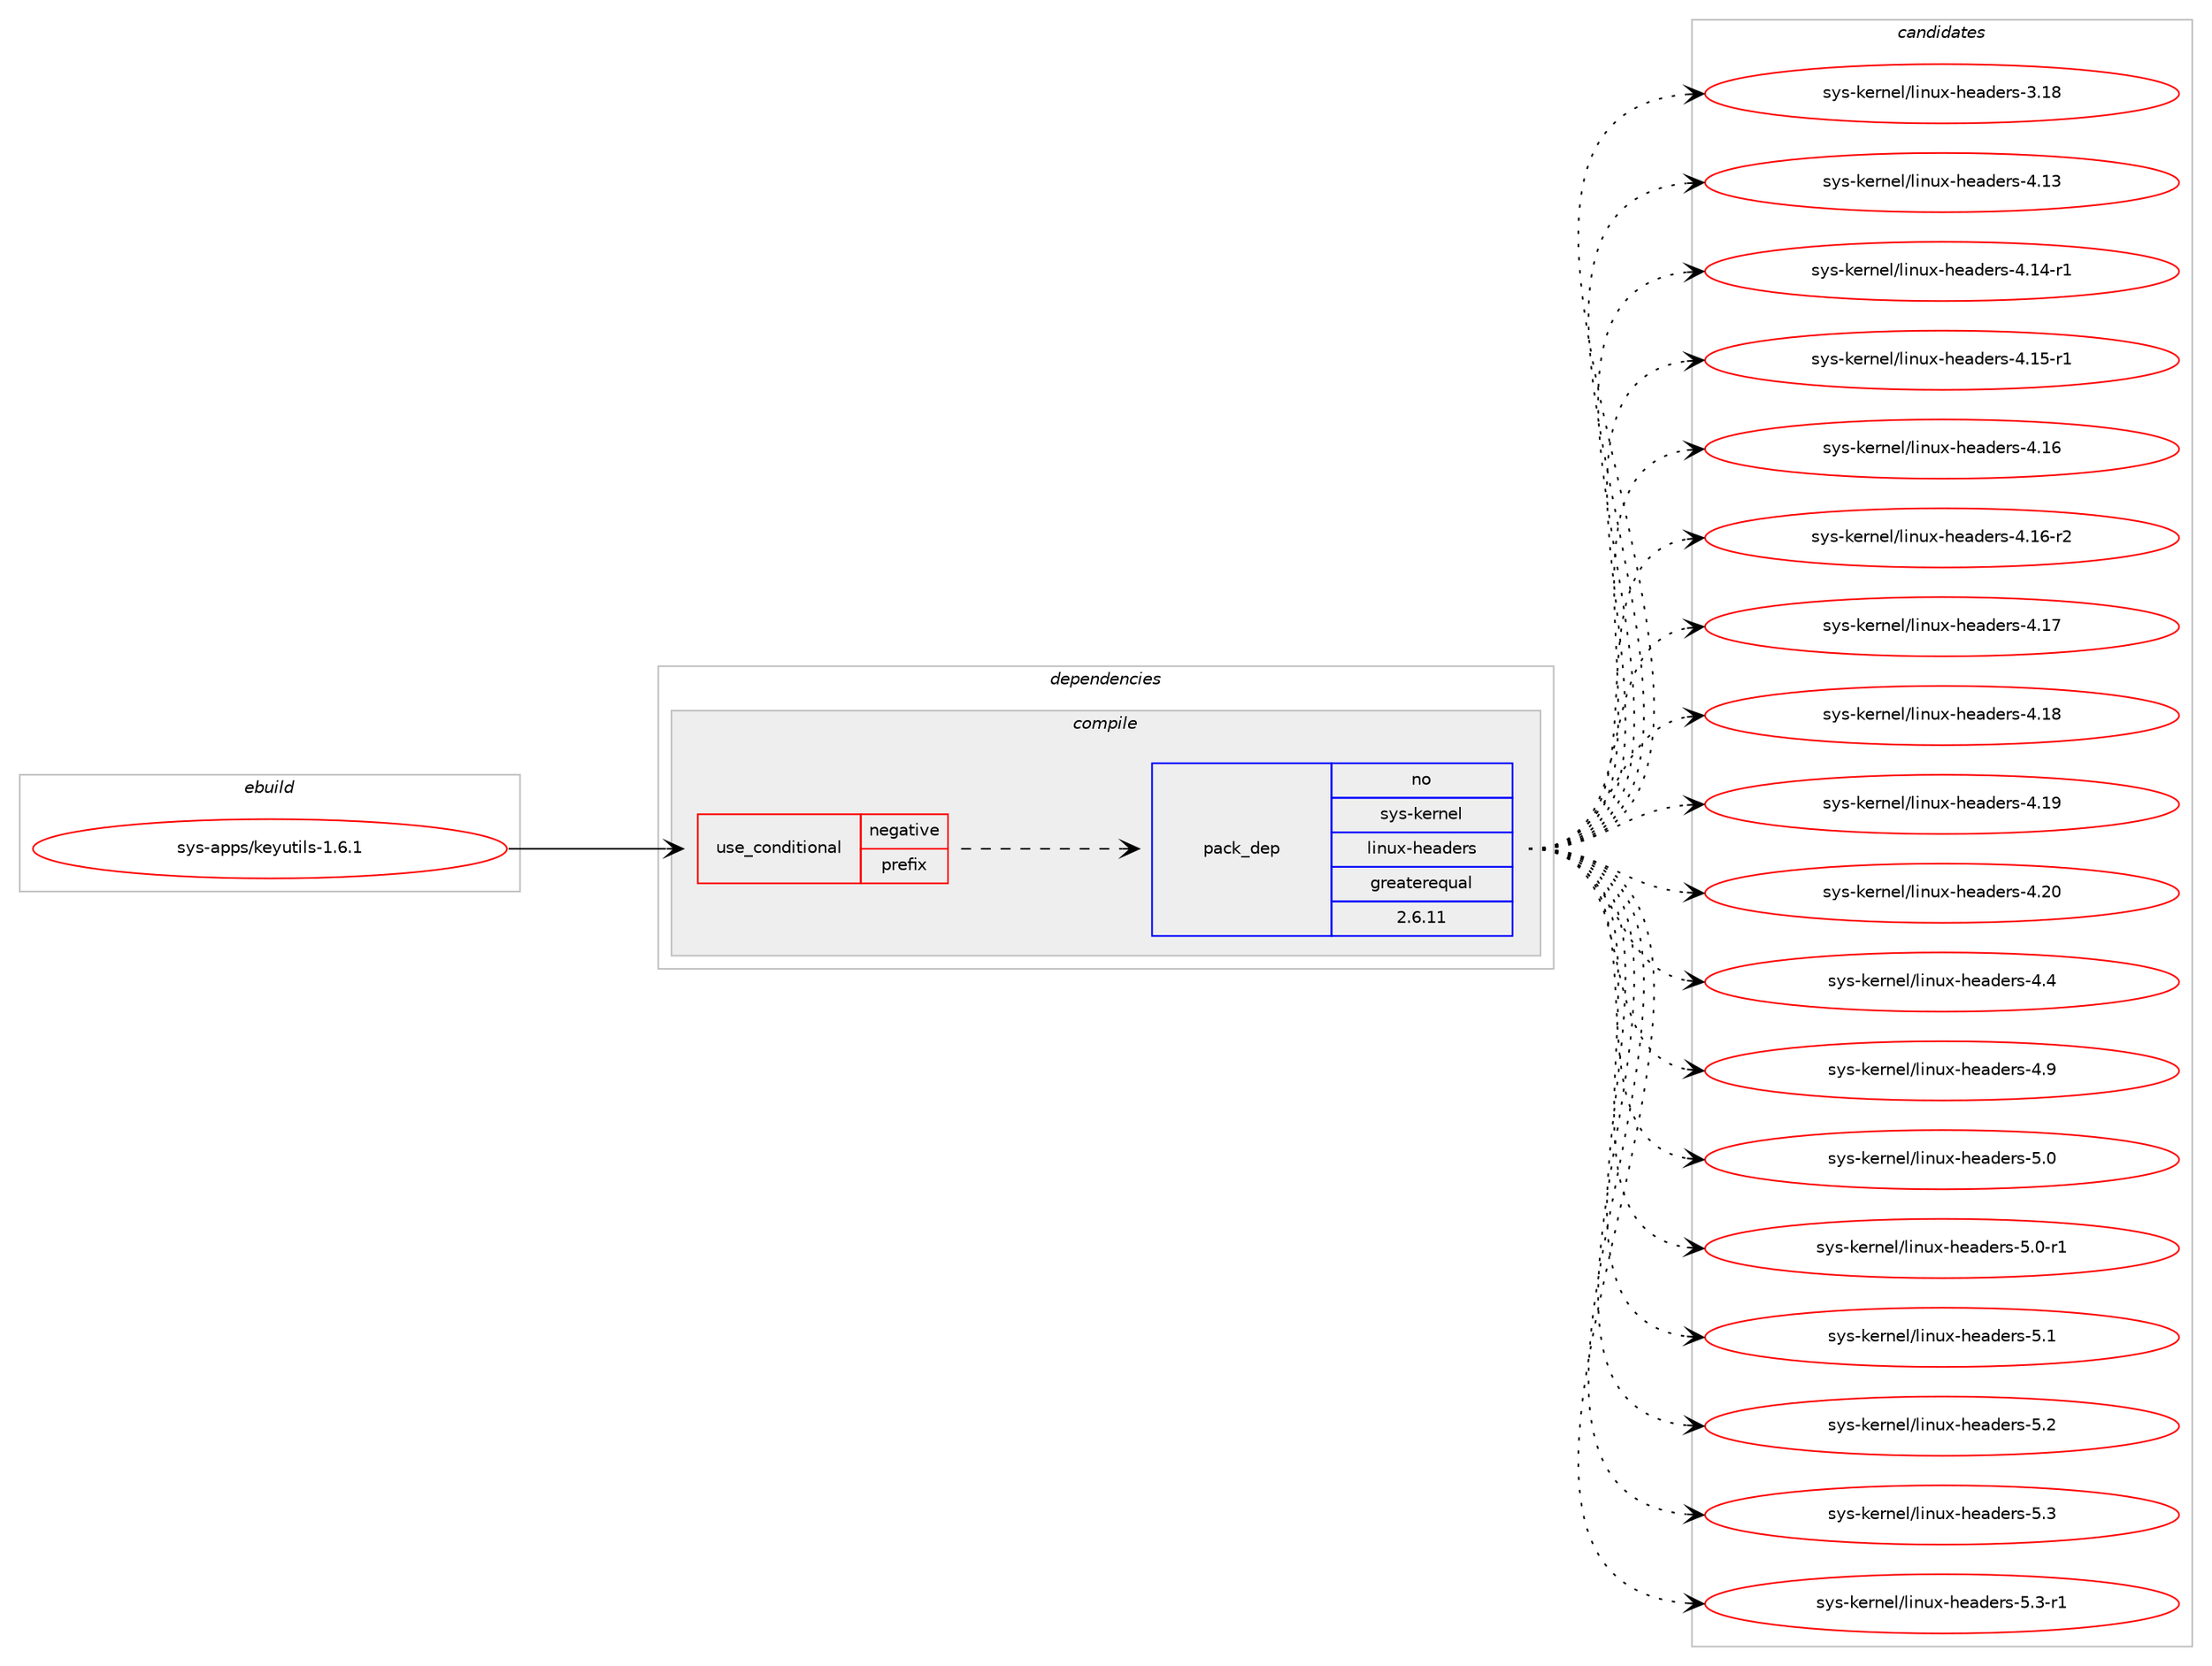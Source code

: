 digraph prolog {

# *************
# Graph options
# *************

newrank=true;
concentrate=true;
compound=true;
graph [rankdir=LR,fontname=Helvetica,fontsize=10,ranksep=1.5];#, ranksep=2.5, nodesep=0.2];
edge  [arrowhead=vee];
node  [fontname=Helvetica,fontsize=10];

# **********
# The ebuild
# **********

subgraph cluster_leftcol {
color=gray;
rank=same;
label=<<i>ebuild</i>>;
id [label="sys-apps/keyutils-1.6.1", color=red, width=4, href="../sys-apps/keyutils-1.6.1.svg"];
}

# ****************
# The dependencies
# ****************

subgraph cluster_midcol {
color=gray;
label=<<i>dependencies</i>>;
subgraph cluster_compile {
fillcolor="#eeeeee";
style=filled;
label=<<i>compile</i>>;
subgraph cond210943 {
dependency875894 [label=<<TABLE BORDER="0" CELLBORDER="1" CELLSPACING="0" CELLPADDING="4"><TR><TD ROWSPAN="3" CELLPADDING="10">use_conditional</TD></TR><TR><TD>negative</TD></TR><TR><TD>prefix</TD></TR></TABLE>>, shape=none, color=red];
subgraph pack649597 {
dependency875895 [label=<<TABLE BORDER="0" CELLBORDER="1" CELLSPACING="0" CELLPADDING="4" WIDTH="220"><TR><TD ROWSPAN="6" CELLPADDING="30">pack_dep</TD></TR><TR><TD WIDTH="110">no</TD></TR><TR><TD>sys-kernel</TD></TR><TR><TD>linux-headers</TD></TR><TR><TD>greaterequal</TD></TR><TR><TD>2.6.11</TD></TR></TABLE>>, shape=none, color=blue];
}
dependency875894:e -> dependency875895:w [weight=20,style="dashed",arrowhead="vee"];
}
id:e -> dependency875894:w [weight=20,style="solid",arrowhead="vee"];
}
subgraph cluster_compileandrun {
fillcolor="#eeeeee";
style=filled;
label=<<i>compile and run</i>>;
}
subgraph cluster_run {
fillcolor="#eeeeee";
style=filled;
label=<<i>run</i>>;
}
}

# **************
# The candidates
# **************

subgraph cluster_choices {
rank=same;
color=gray;
label=<<i>candidates</i>>;

subgraph choice649597 {
color=black;
nodesep=1;
choice115121115451071011141101011084710810511011712045104101971001011141154551464956 [label="sys-kernel/linux-headers-3.18", color=red, width=4,href="../sys-kernel/linux-headers-3.18.svg"];
choice115121115451071011141101011084710810511011712045104101971001011141154552464951 [label="sys-kernel/linux-headers-4.13", color=red, width=4,href="../sys-kernel/linux-headers-4.13.svg"];
choice1151211154510710111411010110847108105110117120451041019710010111411545524649524511449 [label="sys-kernel/linux-headers-4.14-r1", color=red, width=4,href="../sys-kernel/linux-headers-4.14-r1.svg"];
choice1151211154510710111411010110847108105110117120451041019710010111411545524649534511449 [label="sys-kernel/linux-headers-4.15-r1", color=red, width=4,href="../sys-kernel/linux-headers-4.15-r1.svg"];
choice115121115451071011141101011084710810511011712045104101971001011141154552464954 [label="sys-kernel/linux-headers-4.16", color=red, width=4,href="../sys-kernel/linux-headers-4.16.svg"];
choice1151211154510710111411010110847108105110117120451041019710010111411545524649544511450 [label="sys-kernel/linux-headers-4.16-r2", color=red, width=4,href="../sys-kernel/linux-headers-4.16-r2.svg"];
choice115121115451071011141101011084710810511011712045104101971001011141154552464955 [label="sys-kernel/linux-headers-4.17", color=red, width=4,href="../sys-kernel/linux-headers-4.17.svg"];
choice115121115451071011141101011084710810511011712045104101971001011141154552464956 [label="sys-kernel/linux-headers-4.18", color=red, width=4,href="../sys-kernel/linux-headers-4.18.svg"];
choice115121115451071011141101011084710810511011712045104101971001011141154552464957 [label="sys-kernel/linux-headers-4.19", color=red, width=4,href="../sys-kernel/linux-headers-4.19.svg"];
choice115121115451071011141101011084710810511011712045104101971001011141154552465048 [label="sys-kernel/linux-headers-4.20", color=red, width=4,href="../sys-kernel/linux-headers-4.20.svg"];
choice1151211154510710111411010110847108105110117120451041019710010111411545524652 [label="sys-kernel/linux-headers-4.4", color=red, width=4,href="../sys-kernel/linux-headers-4.4.svg"];
choice1151211154510710111411010110847108105110117120451041019710010111411545524657 [label="sys-kernel/linux-headers-4.9", color=red, width=4,href="../sys-kernel/linux-headers-4.9.svg"];
choice1151211154510710111411010110847108105110117120451041019710010111411545534648 [label="sys-kernel/linux-headers-5.0", color=red, width=4,href="../sys-kernel/linux-headers-5.0.svg"];
choice11512111545107101114110101108471081051101171204510410197100101114115455346484511449 [label="sys-kernel/linux-headers-5.0-r1", color=red, width=4,href="../sys-kernel/linux-headers-5.0-r1.svg"];
choice1151211154510710111411010110847108105110117120451041019710010111411545534649 [label="sys-kernel/linux-headers-5.1", color=red, width=4,href="../sys-kernel/linux-headers-5.1.svg"];
choice1151211154510710111411010110847108105110117120451041019710010111411545534650 [label="sys-kernel/linux-headers-5.2", color=red, width=4,href="../sys-kernel/linux-headers-5.2.svg"];
choice1151211154510710111411010110847108105110117120451041019710010111411545534651 [label="sys-kernel/linux-headers-5.3", color=red, width=4,href="../sys-kernel/linux-headers-5.3.svg"];
choice11512111545107101114110101108471081051101171204510410197100101114115455346514511449 [label="sys-kernel/linux-headers-5.3-r1", color=red, width=4,href="../sys-kernel/linux-headers-5.3-r1.svg"];
dependency875895:e -> choice115121115451071011141101011084710810511011712045104101971001011141154551464956:w [style=dotted,weight="100"];
dependency875895:e -> choice115121115451071011141101011084710810511011712045104101971001011141154552464951:w [style=dotted,weight="100"];
dependency875895:e -> choice1151211154510710111411010110847108105110117120451041019710010111411545524649524511449:w [style=dotted,weight="100"];
dependency875895:e -> choice1151211154510710111411010110847108105110117120451041019710010111411545524649534511449:w [style=dotted,weight="100"];
dependency875895:e -> choice115121115451071011141101011084710810511011712045104101971001011141154552464954:w [style=dotted,weight="100"];
dependency875895:e -> choice1151211154510710111411010110847108105110117120451041019710010111411545524649544511450:w [style=dotted,weight="100"];
dependency875895:e -> choice115121115451071011141101011084710810511011712045104101971001011141154552464955:w [style=dotted,weight="100"];
dependency875895:e -> choice115121115451071011141101011084710810511011712045104101971001011141154552464956:w [style=dotted,weight="100"];
dependency875895:e -> choice115121115451071011141101011084710810511011712045104101971001011141154552464957:w [style=dotted,weight="100"];
dependency875895:e -> choice115121115451071011141101011084710810511011712045104101971001011141154552465048:w [style=dotted,weight="100"];
dependency875895:e -> choice1151211154510710111411010110847108105110117120451041019710010111411545524652:w [style=dotted,weight="100"];
dependency875895:e -> choice1151211154510710111411010110847108105110117120451041019710010111411545524657:w [style=dotted,weight="100"];
dependency875895:e -> choice1151211154510710111411010110847108105110117120451041019710010111411545534648:w [style=dotted,weight="100"];
dependency875895:e -> choice11512111545107101114110101108471081051101171204510410197100101114115455346484511449:w [style=dotted,weight="100"];
dependency875895:e -> choice1151211154510710111411010110847108105110117120451041019710010111411545534649:w [style=dotted,weight="100"];
dependency875895:e -> choice1151211154510710111411010110847108105110117120451041019710010111411545534650:w [style=dotted,weight="100"];
dependency875895:e -> choice1151211154510710111411010110847108105110117120451041019710010111411545534651:w [style=dotted,weight="100"];
dependency875895:e -> choice11512111545107101114110101108471081051101171204510410197100101114115455346514511449:w [style=dotted,weight="100"];
}
}

}
